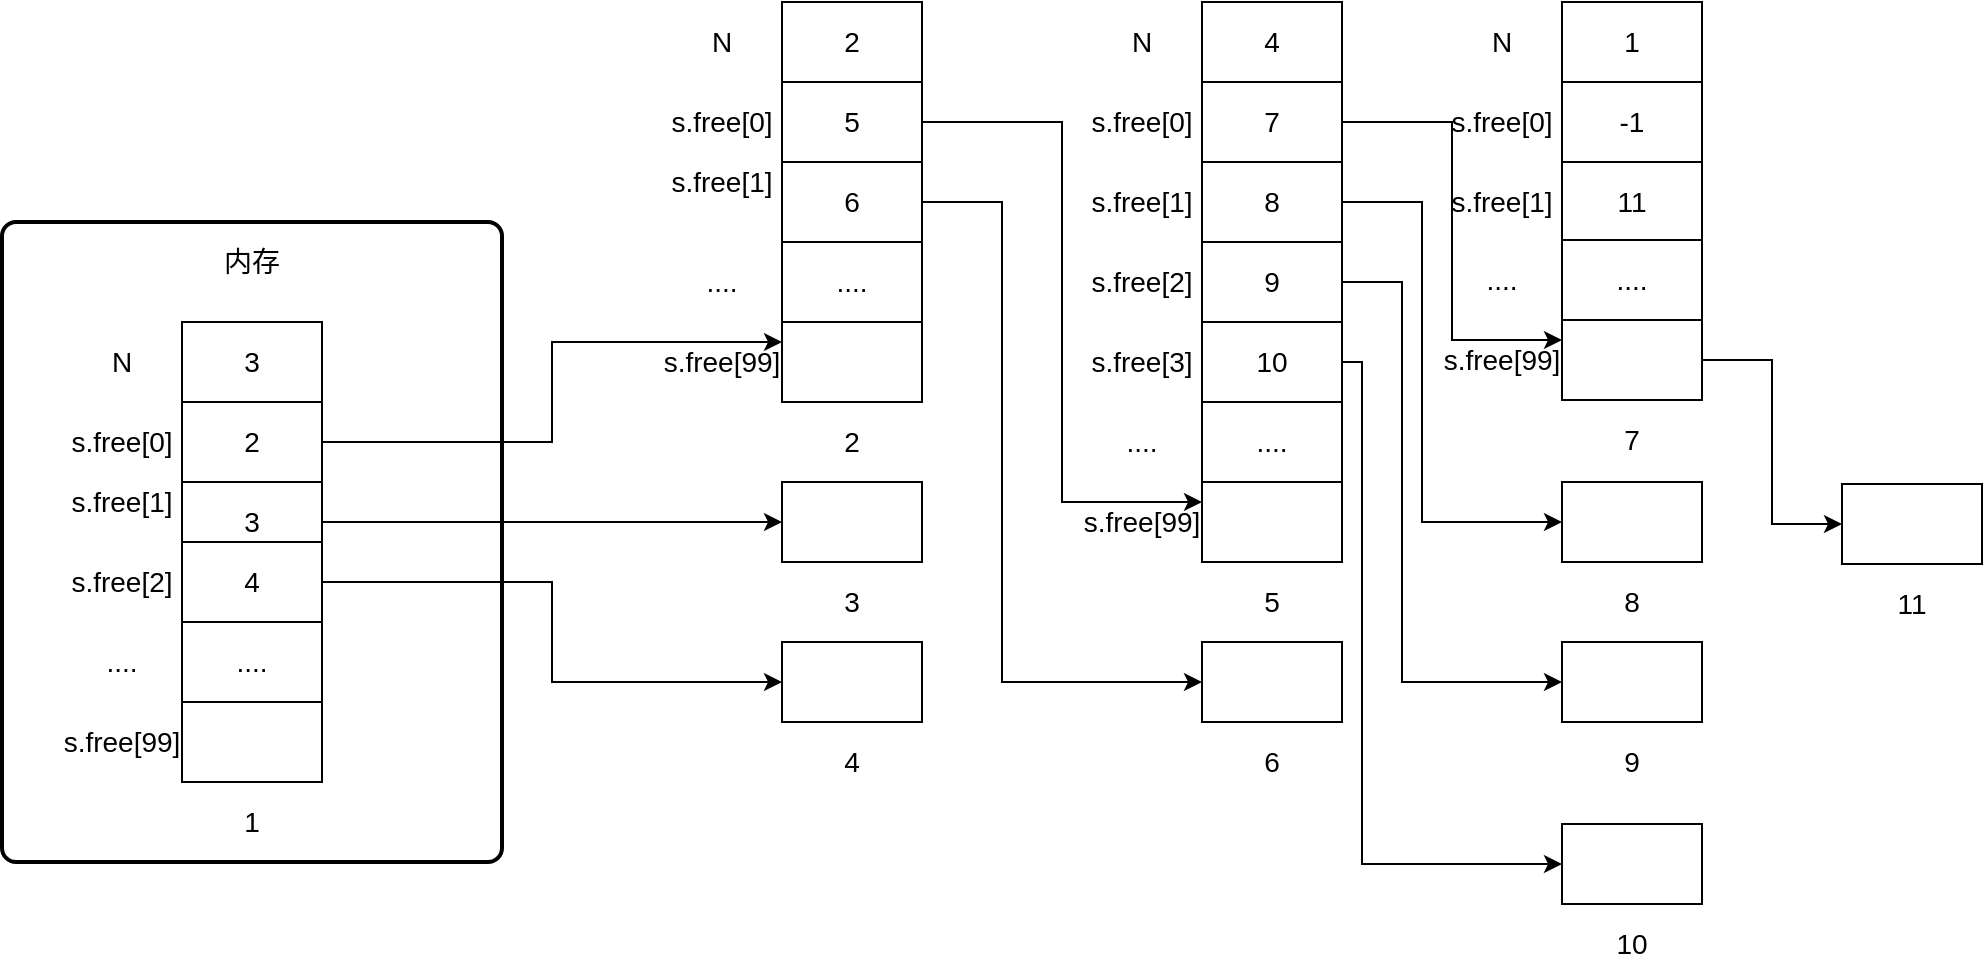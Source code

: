 <mxfile version="12.4.2" type="device" pages="1"><diagram id="U_dARSbj5ohgh5ZoqM22" name="第 1 页"><mxGraphModel dx="622" dy="666" grid="1" gridSize="10" guides="1" tooltips="1" connect="1" arrows="1" fold="1" page="1" pageScale="1" pageWidth="1920" pageHeight="1200" math="0" shadow="0"><root><mxCell id="0"/><mxCell id="1" parent="0"/><mxCell id="4_946wvf3ycNn37TGavw-1" value="" style="rounded=1;whiteSpace=wrap;html=1;absoluteArcSize=1;arcSize=14;strokeWidth=2;fontSize=14;" vertex="1" parent="1"><mxGeometry x="100" y="150" width="250" height="320" as="geometry"/></mxCell><mxCell id="4_946wvf3ycNn37TGavw-2" value="3" style="rounded=0;whiteSpace=wrap;html=1;fontSize=14;" vertex="1" parent="1"><mxGeometry x="190" y="200" width="70" height="40" as="geometry"/></mxCell><mxCell id="4_946wvf3ycNn37TGavw-50" style="edgeStyle=orthogonalEdgeStyle;rounded=0;orthogonalLoop=1;jettySize=auto;html=1;exitX=1;exitY=0.5;exitDx=0;exitDy=0;entryX=0;entryY=0.25;entryDx=0;entryDy=0;fontSize=14;" edge="1" parent="1" source="4_946wvf3ycNn37TGavw-4" target="4_946wvf3ycNn37TGavw-41"><mxGeometry relative="1" as="geometry"/></mxCell><mxCell id="4_946wvf3ycNn37TGavw-4" value="2" style="rounded=0;whiteSpace=wrap;html=1;fontSize=14;" vertex="1" parent="1"><mxGeometry x="190" y="240" width="70" height="40" as="geometry"/></mxCell><mxCell id="4_946wvf3ycNn37TGavw-51" style="edgeStyle=orthogonalEdgeStyle;rounded=0;orthogonalLoop=1;jettySize=auto;html=1;exitX=1;exitY=0.5;exitDx=0;exitDy=0;entryX=0;entryY=0.5;entryDx=0;entryDy=0;fontSize=14;" edge="1" parent="1" source="4_946wvf3ycNn37TGavw-5" target="4_946wvf3ycNn37TGavw-45"><mxGeometry relative="1" as="geometry"/></mxCell><mxCell id="4_946wvf3ycNn37TGavw-5" value="3" style="rounded=0;whiteSpace=wrap;html=1;fontSize=14;" vertex="1" parent="1"><mxGeometry x="190" y="280" width="70" height="40" as="geometry"/></mxCell><mxCell id="4_946wvf3ycNn37TGavw-52" style="edgeStyle=orthogonalEdgeStyle;rounded=0;orthogonalLoop=1;jettySize=auto;html=1;exitX=1;exitY=0.5;exitDx=0;exitDy=0;entryX=0;entryY=0.5;entryDx=0;entryDy=0;fontSize=14;" edge="1" parent="1" source="4_946wvf3ycNn37TGavw-6" target="4_946wvf3ycNn37TGavw-46"><mxGeometry relative="1" as="geometry"/></mxCell><mxCell id="4_946wvf3ycNn37TGavw-6" value="4" style="rounded=0;whiteSpace=wrap;html=1;fontSize=14;" vertex="1" parent="1"><mxGeometry x="190" y="310" width="70" height="40" as="geometry"/></mxCell><mxCell id="4_946wvf3ycNn37TGavw-7" value="...." style="rounded=0;whiteSpace=wrap;html=1;fontSize=14;" vertex="1" parent="1"><mxGeometry x="190" y="350" width="70" height="40" as="geometry"/></mxCell><mxCell id="4_946wvf3ycNn37TGavw-8" value="N" style="text;html=1;strokeColor=none;fillColor=none;align=center;verticalAlign=middle;whiteSpace=wrap;rounded=0;fontSize=14;" vertex="1" parent="1"><mxGeometry x="140" y="210" width="40" height="20" as="geometry"/></mxCell><mxCell id="4_946wvf3ycNn37TGavw-9" value="s.free[0]" style="text;html=1;strokeColor=none;fillColor=none;align=center;verticalAlign=middle;whiteSpace=wrap;rounded=0;fontSize=14;" vertex="1" parent="1"><mxGeometry x="140" y="250" width="40" height="20" as="geometry"/></mxCell><mxCell id="4_946wvf3ycNn37TGavw-10" value="s.free[1]" style="text;html=1;strokeColor=none;fillColor=none;align=center;verticalAlign=middle;whiteSpace=wrap;rounded=0;fontSize=14;" vertex="1" parent="1"><mxGeometry x="140" y="280" width="40" height="20" as="geometry"/></mxCell><mxCell id="4_946wvf3ycNn37TGavw-11" value="s.free[2]" style="text;html=1;strokeColor=none;fillColor=none;align=center;verticalAlign=middle;whiteSpace=wrap;rounded=0;fontSize=14;" vertex="1" parent="1"><mxGeometry x="140" y="320" width="40" height="20" as="geometry"/></mxCell><mxCell id="4_946wvf3ycNn37TGavw-12" value="s.free[99]" style="text;html=1;strokeColor=none;fillColor=none;align=center;verticalAlign=middle;whiteSpace=wrap;rounded=0;fontSize=14;" vertex="1" parent="1"><mxGeometry x="140" y="400" width="40" height="20" as="geometry"/></mxCell><mxCell id="4_946wvf3ycNn37TGavw-13" value="" style="rounded=0;whiteSpace=wrap;html=1;fontSize=14;" vertex="1" parent="1"><mxGeometry x="190" y="390" width="70" height="40" as="geometry"/></mxCell><mxCell id="4_946wvf3ycNn37TGavw-14" value="...." style="text;html=1;strokeColor=none;fillColor=none;align=center;verticalAlign=middle;whiteSpace=wrap;rounded=0;fontSize=14;" vertex="1" parent="1"><mxGeometry x="140" y="360" width="40" height="20" as="geometry"/></mxCell><mxCell id="4_946wvf3ycNn37TGavw-15" value="1" style="text;html=1;strokeColor=none;fillColor=none;align=center;verticalAlign=middle;whiteSpace=wrap;rounded=0;fontSize=14;" vertex="1" parent="1"><mxGeometry x="205" y="440" width="40" height="20" as="geometry"/></mxCell><mxCell id="4_946wvf3ycNn37TGavw-16" value="内存" style="text;html=1;strokeColor=none;fillColor=none;align=center;verticalAlign=middle;whiteSpace=wrap;rounded=0;fontSize=14;" vertex="1" parent="1"><mxGeometry x="205" y="160" width="40" height="20" as="geometry"/></mxCell><mxCell id="4_946wvf3ycNn37TGavw-31" value="2" style="rounded=0;whiteSpace=wrap;html=1;fontSize=14;" vertex="1" parent="1"><mxGeometry x="490" y="40" width="70" height="40" as="geometry"/></mxCell><mxCell id="4_946wvf3ycNn37TGavw-86" style="edgeStyle=orthogonalEdgeStyle;rounded=0;orthogonalLoop=1;jettySize=auto;html=1;exitX=1;exitY=0.5;exitDx=0;exitDy=0;entryX=0;entryY=0.25;entryDx=0;entryDy=0;fontSize=14;" edge="1" parent="1" source="4_946wvf3ycNn37TGavw-32" target="4_946wvf3ycNn37TGavw-64"><mxGeometry relative="1" as="geometry"/></mxCell><mxCell id="4_946wvf3ycNn37TGavw-32" value="5" style="rounded=0;whiteSpace=wrap;html=1;fontSize=14;" vertex="1" parent="1"><mxGeometry x="490" y="80" width="70" height="40" as="geometry"/></mxCell><mxCell id="4_946wvf3ycNn37TGavw-87" style="edgeStyle=orthogonalEdgeStyle;rounded=0;orthogonalLoop=1;jettySize=auto;html=1;exitX=1;exitY=0.5;exitDx=0;exitDy=0;entryX=0;entryY=0.5;entryDx=0;entryDy=0;fontSize=14;" edge="1" parent="1" source="4_946wvf3ycNn37TGavw-33" target="4_946wvf3ycNn37TGavw-68"><mxGeometry relative="1" as="geometry"><Array as="points"><mxPoint x="600" y="140"/><mxPoint x="600" y="380"/></Array></mxGeometry></mxCell><mxCell id="4_946wvf3ycNn37TGavw-33" value="6" style="rounded=0;whiteSpace=wrap;html=1;fontSize=14;" vertex="1" parent="1"><mxGeometry x="490" y="120" width="70" height="40" as="geometry"/></mxCell><mxCell id="4_946wvf3ycNn37TGavw-35" value="...." style="rounded=0;whiteSpace=wrap;html=1;fontSize=14;" vertex="1" parent="1"><mxGeometry x="490" y="160" width="70" height="40" as="geometry"/></mxCell><mxCell id="4_946wvf3ycNn37TGavw-36" value="N" style="text;html=1;strokeColor=none;fillColor=none;align=center;verticalAlign=middle;whiteSpace=wrap;rounded=0;fontSize=14;" vertex="1" parent="1"><mxGeometry x="440" y="50" width="40" height="20" as="geometry"/></mxCell><mxCell id="4_946wvf3ycNn37TGavw-37" value="s.free[0]" style="text;html=1;strokeColor=none;fillColor=none;align=center;verticalAlign=middle;whiteSpace=wrap;rounded=0;fontSize=14;" vertex="1" parent="1"><mxGeometry x="440" y="90" width="40" height="20" as="geometry"/></mxCell><mxCell id="4_946wvf3ycNn37TGavw-38" value="s.free[1]" style="text;html=1;strokeColor=none;fillColor=none;align=center;verticalAlign=middle;whiteSpace=wrap;rounded=0;fontSize=14;" vertex="1" parent="1"><mxGeometry x="440" y="120" width="40" height="20" as="geometry"/></mxCell><mxCell id="4_946wvf3ycNn37TGavw-40" value="s.free[99]" style="text;html=1;strokeColor=none;fillColor=none;align=center;verticalAlign=middle;whiteSpace=wrap;rounded=0;fontSize=14;" vertex="1" parent="1"><mxGeometry x="440" y="210" width="40" height="20" as="geometry"/></mxCell><mxCell id="4_946wvf3ycNn37TGavw-41" value="" style="rounded=0;whiteSpace=wrap;html=1;fontSize=14;" vertex="1" parent="1"><mxGeometry x="490" y="200" width="70" height="40" as="geometry"/></mxCell><mxCell id="4_946wvf3ycNn37TGavw-42" value="...." style="text;html=1;strokeColor=none;fillColor=none;align=center;verticalAlign=middle;whiteSpace=wrap;rounded=0;fontSize=14;" vertex="1" parent="1"><mxGeometry x="440" y="170" width="40" height="20" as="geometry"/></mxCell><mxCell id="4_946wvf3ycNn37TGavw-43" value="2" style="text;html=1;strokeColor=none;fillColor=none;align=center;verticalAlign=middle;whiteSpace=wrap;rounded=0;fontSize=14;" vertex="1" parent="1"><mxGeometry x="505" y="250" width="40" height="20" as="geometry"/></mxCell><mxCell id="4_946wvf3ycNn37TGavw-44" style="edgeStyle=orthogonalEdgeStyle;rounded=0;orthogonalLoop=1;jettySize=auto;html=1;exitX=0.5;exitY=1;exitDx=0;exitDy=0;fontSize=14;" edge="1" parent="1" source="4_946wvf3ycNn37TGavw-43" target="4_946wvf3ycNn37TGavw-43"><mxGeometry relative="1" as="geometry"/></mxCell><mxCell id="4_946wvf3ycNn37TGavw-45" value="" style="rounded=0;whiteSpace=wrap;html=1;fontSize=14;" vertex="1" parent="1"><mxGeometry x="490" y="280" width="70" height="40" as="geometry"/></mxCell><mxCell id="4_946wvf3ycNn37TGavw-46" value="" style="rounded=0;whiteSpace=wrap;html=1;fontSize=14;" vertex="1" parent="1"><mxGeometry x="490" y="360" width="70" height="40" as="geometry"/></mxCell><mxCell id="4_946wvf3ycNn37TGavw-47" value="3" style="text;html=1;strokeColor=none;fillColor=none;align=center;verticalAlign=middle;whiteSpace=wrap;rounded=0;fontSize=14;" vertex="1" parent="1"><mxGeometry x="505" y="330" width="40" height="20" as="geometry"/></mxCell><mxCell id="4_946wvf3ycNn37TGavw-48" value="4" style="text;html=1;strokeColor=none;fillColor=none;align=center;verticalAlign=middle;whiteSpace=wrap;rounded=0;fontSize=14;" vertex="1" parent="1"><mxGeometry x="505" y="410" width="40" height="20" as="geometry"/></mxCell><mxCell id="4_946wvf3ycNn37TGavw-56" value="4" style="rounded=0;whiteSpace=wrap;html=1;fontSize=14;" vertex="1" parent="1"><mxGeometry x="700" y="40" width="70" height="40" as="geometry"/></mxCell><mxCell id="4_946wvf3ycNn37TGavw-112" style="edgeStyle=orthogonalEdgeStyle;rounded=0;orthogonalLoop=1;jettySize=auto;html=1;exitX=1;exitY=0.5;exitDx=0;exitDy=0;entryX=0;entryY=0.25;entryDx=0;entryDy=0;fontSize=14;" edge="1" parent="1" source="4_946wvf3ycNn37TGavw-57" target="4_946wvf3ycNn37TGavw-96"><mxGeometry relative="1" as="geometry"/></mxCell><mxCell id="4_946wvf3ycNn37TGavw-57" value="7" style="rounded=0;whiteSpace=wrap;html=1;fontSize=14;" vertex="1" parent="1"><mxGeometry x="700" y="80" width="70" height="40" as="geometry"/></mxCell><mxCell id="4_946wvf3ycNn37TGavw-113" style="edgeStyle=orthogonalEdgeStyle;rounded=0;orthogonalLoop=1;jettySize=auto;html=1;exitX=1;exitY=0.5;exitDx=0;exitDy=0;entryX=0;entryY=0.5;entryDx=0;entryDy=0;fontSize=14;" edge="1" parent="1" source="4_946wvf3ycNn37TGavw-58" target="4_946wvf3ycNn37TGavw-100"><mxGeometry relative="1" as="geometry"><Array as="points"><mxPoint x="810" y="140"/><mxPoint x="810" y="300"/></Array></mxGeometry></mxCell><mxCell id="4_946wvf3ycNn37TGavw-58" value="8" style="rounded=0;whiteSpace=wrap;html=1;fontSize=14;" vertex="1" parent="1"><mxGeometry x="700" y="120" width="70" height="40" as="geometry"/></mxCell><mxCell id="4_946wvf3ycNn37TGavw-59" value="...." style="rounded=0;whiteSpace=wrap;html=1;fontSize=14;" vertex="1" parent="1"><mxGeometry x="700" y="240" width="70" height="40" as="geometry"/></mxCell><mxCell id="4_946wvf3ycNn37TGavw-60" value="N" style="text;html=1;strokeColor=none;fillColor=none;align=center;verticalAlign=middle;whiteSpace=wrap;rounded=0;fontSize=14;" vertex="1" parent="1"><mxGeometry x="650" y="50" width="40" height="20" as="geometry"/></mxCell><mxCell id="4_946wvf3ycNn37TGavw-61" value="s.free[0]" style="text;html=1;strokeColor=none;fillColor=none;align=center;verticalAlign=middle;whiteSpace=wrap;rounded=0;fontSize=14;" vertex="1" parent="1"><mxGeometry x="650" y="90" width="40" height="20" as="geometry"/></mxCell><mxCell id="4_946wvf3ycNn37TGavw-62" value="s.free[1]" style="text;html=1;strokeColor=none;fillColor=none;align=center;verticalAlign=middle;whiteSpace=wrap;rounded=0;fontSize=14;" vertex="1" parent="1"><mxGeometry x="650" y="130" width="40" height="20" as="geometry"/></mxCell><mxCell id="4_946wvf3ycNn37TGavw-63" value="s.free[99]" style="text;html=1;strokeColor=none;fillColor=none;align=center;verticalAlign=middle;whiteSpace=wrap;rounded=0;fontSize=14;" vertex="1" parent="1"><mxGeometry x="650" y="290" width="40" height="20" as="geometry"/></mxCell><mxCell id="4_946wvf3ycNn37TGavw-64" value="" style="rounded=0;whiteSpace=wrap;html=1;fontSize=14;" vertex="1" parent="1"><mxGeometry x="700" y="280" width="70" height="40" as="geometry"/></mxCell><mxCell id="4_946wvf3ycNn37TGavw-65" value="...." style="text;html=1;strokeColor=none;fillColor=none;align=center;verticalAlign=middle;whiteSpace=wrap;rounded=0;fontSize=14;" vertex="1" parent="1"><mxGeometry x="650" y="250" width="40" height="20" as="geometry"/></mxCell><mxCell id="4_946wvf3ycNn37TGavw-66" value="5" style="text;html=1;strokeColor=none;fillColor=none;align=center;verticalAlign=middle;whiteSpace=wrap;rounded=0;fontSize=14;" vertex="1" parent="1"><mxGeometry x="715" y="330" width="40" height="20" as="geometry"/></mxCell><mxCell id="4_946wvf3ycNn37TGavw-67" style="edgeStyle=orthogonalEdgeStyle;rounded=0;orthogonalLoop=1;jettySize=auto;html=1;exitX=0.5;exitY=1;exitDx=0;exitDy=0;fontSize=14;" edge="1" parent="1" source="4_946wvf3ycNn37TGavw-66" target="4_946wvf3ycNn37TGavw-66"><mxGeometry relative="1" as="geometry"/></mxCell><mxCell id="4_946wvf3ycNn37TGavw-68" value="" style="rounded=0;whiteSpace=wrap;html=1;fontSize=14;" vertex="1" parent="1"><mxGeometry x="700" y="360" width="70" height="40" as="geometry"/></mxCell><mxCell id="4_946wvf3ycNn37TGavw-70" value="6" style="text;html=1;strokeColor=none;fillColor=none;align=center;verticalAlign=middle;whiteSpace=wrap;rounded=0;fontSize=14;" vertex="1" parent="1"><mxGeometry x="715" y="410" width="40" height="20" as="geometry"/></mxCell><mxCell id="4_946wvf3ycNn37TGavw-114" style="edgeStyle=orthogonalEdgeStyle;rounded=0;orthogonalLoop=1;jettySize=auto;html=1;exitX=1;exitY=0.5;exitDx=0;exitDy=0;entryX=0;entryY=0.5;entryDx=0;entryDy=0;fontSize=14;" edge="1" parent="1" source="4_946wvf3ycNn37TGavw-72" target="4_946wvf3ycNn37TGavw-107"><mxGeometry relative="1" as="geometry"><Array as="points"><mxPoint x="800" y="180"/><mxPoint x="800" y="380"/></Array></mxGeometry></mxCell><mxCell id="4_946wvf3ycNn37TGavw-72" value="9" style="rounded=0;whiteSpace=wrap;html=1;fontSize=14;" vertex="1" parent="1"><mxGeometry x="700" y="160" width="70" height="40" as="geometry"/></mxCell><mxCell id="4_946wvf3ycNn37TGavw-116" style="edgeStyle=orthogonalEdgeStyle;rounded=0;orthogonalLoop=1;jettySize=auto;html=1;exitX=1;exitY=0.5;exitDx=0;exitDy=0;entryX=0;entryY=0.5;entryDx=0;entryDy=0;fontSize=14;" edge="1" parent="1" source="4_946wvf3ycNn37TGavw-73" target="4_946wvf3ycNn37TGavw-110"><mxGeometry relative="1" as="geometry"><Array as="points"><mxPoint x="780" y="220"/><mxPoint x="780" y="471"/></Array></mxGeometry></mxCell><mxCell id="4_946wvf3ycNn37TGavw-73" value="10" style="rounded=0;whiteSpace=wrap;html=1;fontSize=14;" vertex="1" parent="1"><mxGeometry x="700" y="200" width="70" height="40" as="geometry"/></mxCell><mxCell id="4_946wvf3ycNn37TGavw-80" value="s.free[2]" style="text;html=1;strokeColor=none;fillColor=none;align=center;verticalAlign=middle;whiteSpace=wrap;rounded=0;fontSize=14;" vertex="1" parent="1"><mxGeometry x="650" y="170" width="40" height="20" as="geometry"/></mxCell><mxCell id="4_946wvf3ycNn37TGavw-82" value="s.free[3]" style="text;html=1;strokeColor=none;fillColor=none;align=center;verticalAlign=middle;whiteSpace=wrap;rounded=0;fontSize=14;" vertex="1" parent="1"><mxGeometry x="650" y="210" width="40" height="20" as="geometry"/></mxCell><mxCell id="4_946wvf3ycNn37TGavw-88" value="1" style="rounded=0;whiteSpace=wrap;html=1;fontSize=14;" vertex="1" parent="1"><mxGeometry x="880" y="40" width="70" height="40" as="geometry"/></mxCell><mxCell id="4_946wvf3ycNn37TGavw-89" value="-1" style="rounded=0;whiteSpace=wrap;html=1;fontSize=14;" vertex="1" parent="1"><mxGeometry x="880" y="80" width="70" height="40" as="geometry"/></mxCell><mxCell id="4_946wvf3ycNn37TGavw-90" value="11" style="rounded=0;whiteSpace=wrap;html=1;fontSize=14;" vertex="1" parent="1"><mxGeometry x="880" y="120" width="70" height="40" as="geometry"/></mxCell><mxCell id="4_946wvf3ycNn37TGavw-91" value="...." style="rounded=0;whiteSpace=wrap;html=1;fontSize=14;" vertex="1" parent="1"><mxGeometry x="880" y="159" width="70" height="40" as="geometry"/></mxCell><mxCell id="4_946wvf3ycNn37TGavw-92" value="N" style="text;html=1;strokeColor=none;fillColor=none;align=center;verticalAlign=middle;whiteSpace=wrap;rounded=0;fontSize=14;" vertex="1" parent="1"><mxGeometry x="830" y="50" width="40" height="20" as="geometry"/></mxCell><mxCell id="4_946wvf3ycNn37TGavw-93" value="s.free[0]" style="text;html=1;strokeColor=none;fillColor=none;align=center;verticalAlign=middle;whiteSpace=wrap;rounded=0;fontSize=14;" vertex="1" parent="1"><mxGeometry x="830" y="90" width="40" height="20" as="geometry"/></mxCell><mxCell id="4_946wvf3ycNn37TGavw-94" value="s.free[1]" style="text;html=1;strokeColor=none;fillColor=none;align=center;verticalAlign=middle;whiteSpace=wrap;rounded=0;fontSize=14;" vertex="1" parent="1"><mxGeometry x="830" y="130" width="40" height="20" as="geometry"/></mxCell><mxCell id="4_946wvf3ycNn37TGavw-95" value="s.free[99]" style="text;html=1;strokeColor=none;fillColor=none;align=center;verticalAlign=middle;whiteSpace=wrap;rounded=0;fontSize=14;" vertex="1" parent="1"><mxGeometry x="830" y="209" width="40" height="20" as="geometry"/></mxCell><mxCell id="4_946wvf3ycNn37TGavw-120" style="edgeStyle=orthogonalEdgeStyle;rounded=0;orthogonalLoop=1;jettySize=auto;html=1;exitX=1;exitY=0.5;exitDx=0;exitDy=0;entryX=0;entryY=0.5;entryDx=0;entryDy=0;fontSize=14;" edge="1" parent="1" source="4_946wvf3ycNn37TGavw-96" target="4_946wvf3ycNn37TGavw-118"><mxGeometry relative="1" as="geometry"/></mxCell><mxCell id="4_946wvf3ycNn37TGavw-96" value="" style="rounded=0;whiteSpace=wrap;html=1;fontSize=14;" vertex="1" parent="1"><mxGeometry x="880" y="199" width="70" height="40" as="geometry"/></mxCell><mxCell id="4_946wvf3ycNn37TGavw-97" value="...." style="text;html=1;strokeColor=none;fillColor=none;align=center;verticalAlign=middle;whiteSpace=wrap;rounded=0;fontSize=14;" vertex="1" parent="1"><mxGeometry x="830" y="169" width="40" height="20" as="geometry"/></mxCell><mxCell id="4_946wvf3ycNn37TGavw-98" value="7" style="text;html=1;strokeColor=none;fillColor=none;align=center;verticalAlign=middle;whiteSpace=wrap;rounded=0;fontSize=14;" vertex="1" parent="1"><mxGeometry x="895" y="249" width="40" height="20" as="geometry"/></mxCell><mxCell id="4_946wvf3ycNn37TGavw-99" style="edgeStyle=orthogonalEdgeStyle;rounded=0;orthogonalLoop=1;jettySize=auto;html=1;exitX=0.5;exitY=1;exitDx=0;exitDy=0;fontSize=14;" edge="1" parent="1" source="4_946wvf3ycNn37TGavw-98" target="4_946wvf3ycNn37TGavw-98"><mxGeometry relative="1" as="geometry"/></mxCell><mxCell id="4_946wvf3ycNn37TGavw-100" value="" style="rounded=0;whiteSpace=wrap;html=1;fontSize=14;" vertex="1" parent="1"><mxGeometry x="880" y="280" width="70" height="40" as="geometry"/></mxCell><mxCell id="4_946wvf3ycNn37TGavw-101" value="8" style="text;html=1;strokeColor=none;fillColor=none;align=center;verticalAlign=middle;whiteSpace=wrap;rounded=0;fontSize=14;" vertex="1" parent="1"><mxGeometry x="895" y="330" width="40" height="20" as="geometry"/></mxCell><mxCell id="4_946wvf3ycNn37TGavw-106" style="edgeStyle=orthogonalEdgeStyle;rounded=0;orthogonalLoop=1;jettySize=auto;html=1;exitX=0.5;exitY=1;exitDx=0;exitDy=0;fontSize=14;" edge="1" parent="1"><mxGeometry relative="1" as="geometry"><mxPoint x="915" y="349" as="sourcePoint"/><mxPoint x="915" y="349" as="targetPoint"/></mxGeometry></mxCell><mxCell id="4_946wvf3ycNn37TGavw-107" value="" style="rounded=0;whiteSpace=wrap;html=1;fontSize=14;" vertex="1" parent="1"><mxGeometry x="880" y="360" width="70" height="40" as="geometry"/></mxCell><mxCell id="4_946wvf3ycNn37TGavw-108" value="9" style="text;html=1;strokeColor=none;fillColor=none;align=center;verticalAlign=middle;whiteSpace=wrap;rounded=0;fontSize=14;" vertex="1" parent="1"><mxGeometry x="895" y="410" width="40" height="20" as="geometry"/></mxCell><mxCell id="4_946wvf3ycNn37TGavw-109" style="edgeStyle=orthogonalEdgeStyle;rounded=0;orthogonalLoop=1;jettySize=auto;html=1;exitX=0.5;exitY=1;exitDx=0;exitDy=0;fontSize=14;" edge="1" parent="1"><mxGeometry relative="1" as="geometry"><mxPoint x="915" y="440" as="sourcePoint"/><mxPoint x="915" y="440" as="targetPoint"/></mxGeometry></mxCell><mxCell id="4_946wvf3ycNn37TGavw-110" value="" style="rounded=0;whiteSpace=wrap;html=1;fontSize=14;" vertex="1" parent="1"><mxGeometry x="880" y="451" width="70" height="40" as="geometry"/></mxCell><mxCell id="4_946wvf3ycNn37TGavw-111" value="10" style="text;html=1;strokeColor=none;fillColor=none;align=center;verticalAlign=middle;whiteSpace=wrap;rounded=0;fontSize=14;" vertex="1" parent="1"><mxGeometry x="895" y="501" width="40" height="20" as="geometry"/></mxCell><mxCell id="4_946wvf3ycNn37TGavw-117" style="edgeStyle=orthogonalEdgeStyle;rounded=0;orthogonalLoop=1;jettySize=auto;html=1;exitX=0.5;exitY=1;exitDx=0;exitDy=0;fontSize=14;" edge="1" parent="1"><mxGeometry relative="1" as="geometry"><mxPoint x="1055" y="270" as="sourcePoint"/><mxPoint x="1055" y="270" as="targetPoint"/></mxGeometry></mxCell><mxCell id="4_946wvf3ycNn37TGavw-118" value="" style="rounded=0;whiteSpace=wrap;html=1;fontSize=14;" vertex="1" parent="1"><mxGeometry x="1020" y="281" width="70" height="40" as="geometry"/></mxCell><mxCell id="4_946wvf3ycNn37TGavw-119" value="11" style="text;html=1;strokeColor=none;fillColor=none;align=center;verticalAlign=middle;whiteSpace=wrap;rounded=0;fontSize=14;" vertex="1" parent="1"><mxGeometry x="1035" y="331" width="40" height="20" as="geometry"/></mxCell></root></mxGraphModel></diagram></mxfile>